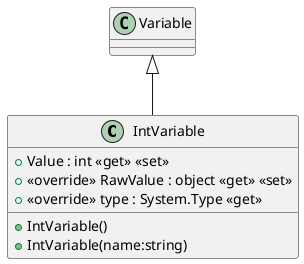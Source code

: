 @startuml
class IntVariable {
    + Value : int <<get>> <<set>>
    + <<override>> RawValue : object <<get>> <<set>>
    + <<override>> type : System.Type <<get>>
    + IntVariable()
    + IntVariable(name:string)
}
Variable <|-- IntVariable
@enduml
